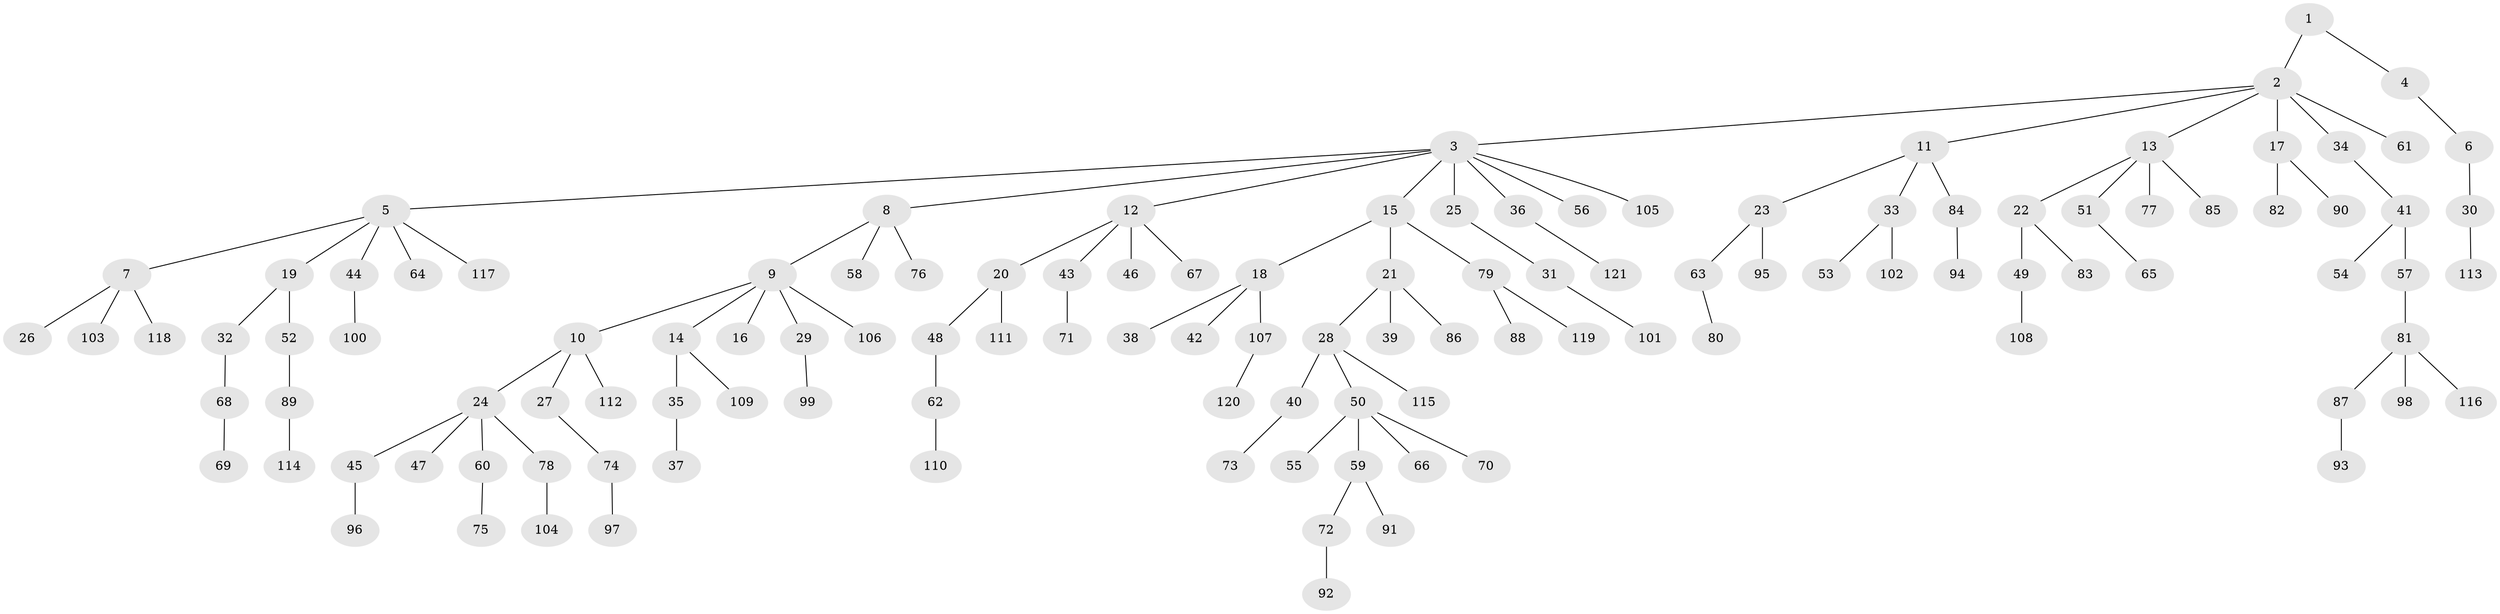 // Generated by graph-tools (version 1.1) at 2025/15/03/09/25 04:15:25]
// undirected, 121 vertices, 120 edges
graph export_dot {
graph [start="1"]
  node [color=gray90,style=filled];
  1;
  2;
  3;
  4;
  5;
  6;
  7;
  8;
  9;
  10;
  11;
  12;
  13;
  14;
  15;
  16;
  17;
  18;
  19;
  20;
  21;
  22;
  23;
  24;
  25;
  26;
  27;
  28;
  29;
  30;
  31;
  32;
  33;
  34;
  35;
  36;
  37;
  38;
  39;
  40;
  41;
  42;
  43;
  44;
  45;
  46;
  47;
  48;
  49;
  50;
  51;
  52;
  53;
  54;
  55;
  56;
  57;
  58;
  59;
  60;
  61;
  62;
  63;
  64;
  65;
  66;
  67;
  68;
  69;
  70;
  71;
  72;
  73;
  74;
  75;
  76;
  77;
  78;
  79;
  80;
  81;
  82;
  83;
  84;
  85;
  86;
  87;
  88;
  89;
  90;
  91;
  92;
  93;
  94;
  95;
  96;
  97;
  98;
  99;
  100;
  101;
  102;
  103;
  104;
  105;
  106;
  107;
  108;
  109;
  110;
  111;
  112;
  113;
  114;
  115;
  116;
  117;
  118;
  119;
  120;
  121;
  1 -- 2;
  1 -- 4;
  2 -- 3;
  2 -- 11;
  2 -- 13;
  2 -- 17;
  2 -- 34;
  2 -- 61;
  3 -- 5;
  3 -- 8;
  3 -- 12;
  3 -- 15;
  3 -- 25;
  3 -- 36;
  3 -- 56;
  3 -- 105;
  4 -- 6;
  5 -- 7;
  5 -- 19;
  5 -- 44;
  5 -- 64;
  5 -- 117;
  6 -- 30;
  7 -- 26;
  7 -- 103;
  7 -- 118;
  8 -- 9;
  8 -- 58;
  8 -- 76;
  9 -- 10;
  9 -- 14;
  9 -- 16;
  9 -- 29;
  9 -- 106;
  10 -- 24;
  10 -- 27;
  10 -- 112;
  11 -- 23;
  11 -- 33;
  11 -- 84;
  12 -- 20;
  12 -- 43;
  12 -- 46;
  12 -- 67;
  13 -- 22;
  13 -- 51;
  13 -- 77;
  13 -- 85;
  14 -- 35;
  14 -- 109;
  15 -- 18;
  15 -- 21;
  15 -- 79;
  17 -- 82;
  17 -- 90;
  18 -- 38;
  18 -- 42;
  18 -- 107;
  19 -- 32;
  19 -- 52;
  20 -- 48;
  20 -- 111;
  21 -- 28;
  21 -- 39;
  21 -- 86;
  22 -- 49;
  22 -- 83;
  23 -- 63;
  23 -- 95;
  24 -- 45;
  24 -- 47;
  24 -- 60;
  24 -- 78;
  25 -- 31;
  27 -- 74;
  28 -- 40;
  28 -- 50;
  28 -- 115;
  29 -- 99;
  30 -- 113;
  31 -- 101;
  32 -- 68;
  33 -- 53;
  33 -- 102;
  34 -- 41;
  35 -- 37;
  36 -- 121;
  40 -- 73;
  41 -- 54;
  41 -- 57;
  43 -- 71;
  44 -- 100;
  45 -- 96;
  48 -- 62;
  49 -- 108;
  50 -- 55;
  50 -- 59;
  50 -- 66;
  50 -- 70;
  51 -- 65;
  52 -- 89;
  57 -- 81;
  59 -- 72;
  59 -- 91;
  60 -- 75;
  62 -- 110;
  63 -- 80;
  68 -- 69;
  72 -- 92;
  74 -- 97;
  78 -- 104;
  79 -- 88;
  79 -- 119;
  81 -- 87;
  81 -- 98;
  81 -- 116;
  84 -- 94;
  87 -- 93;
  89 -- 114;
  107 -- 120;
}
